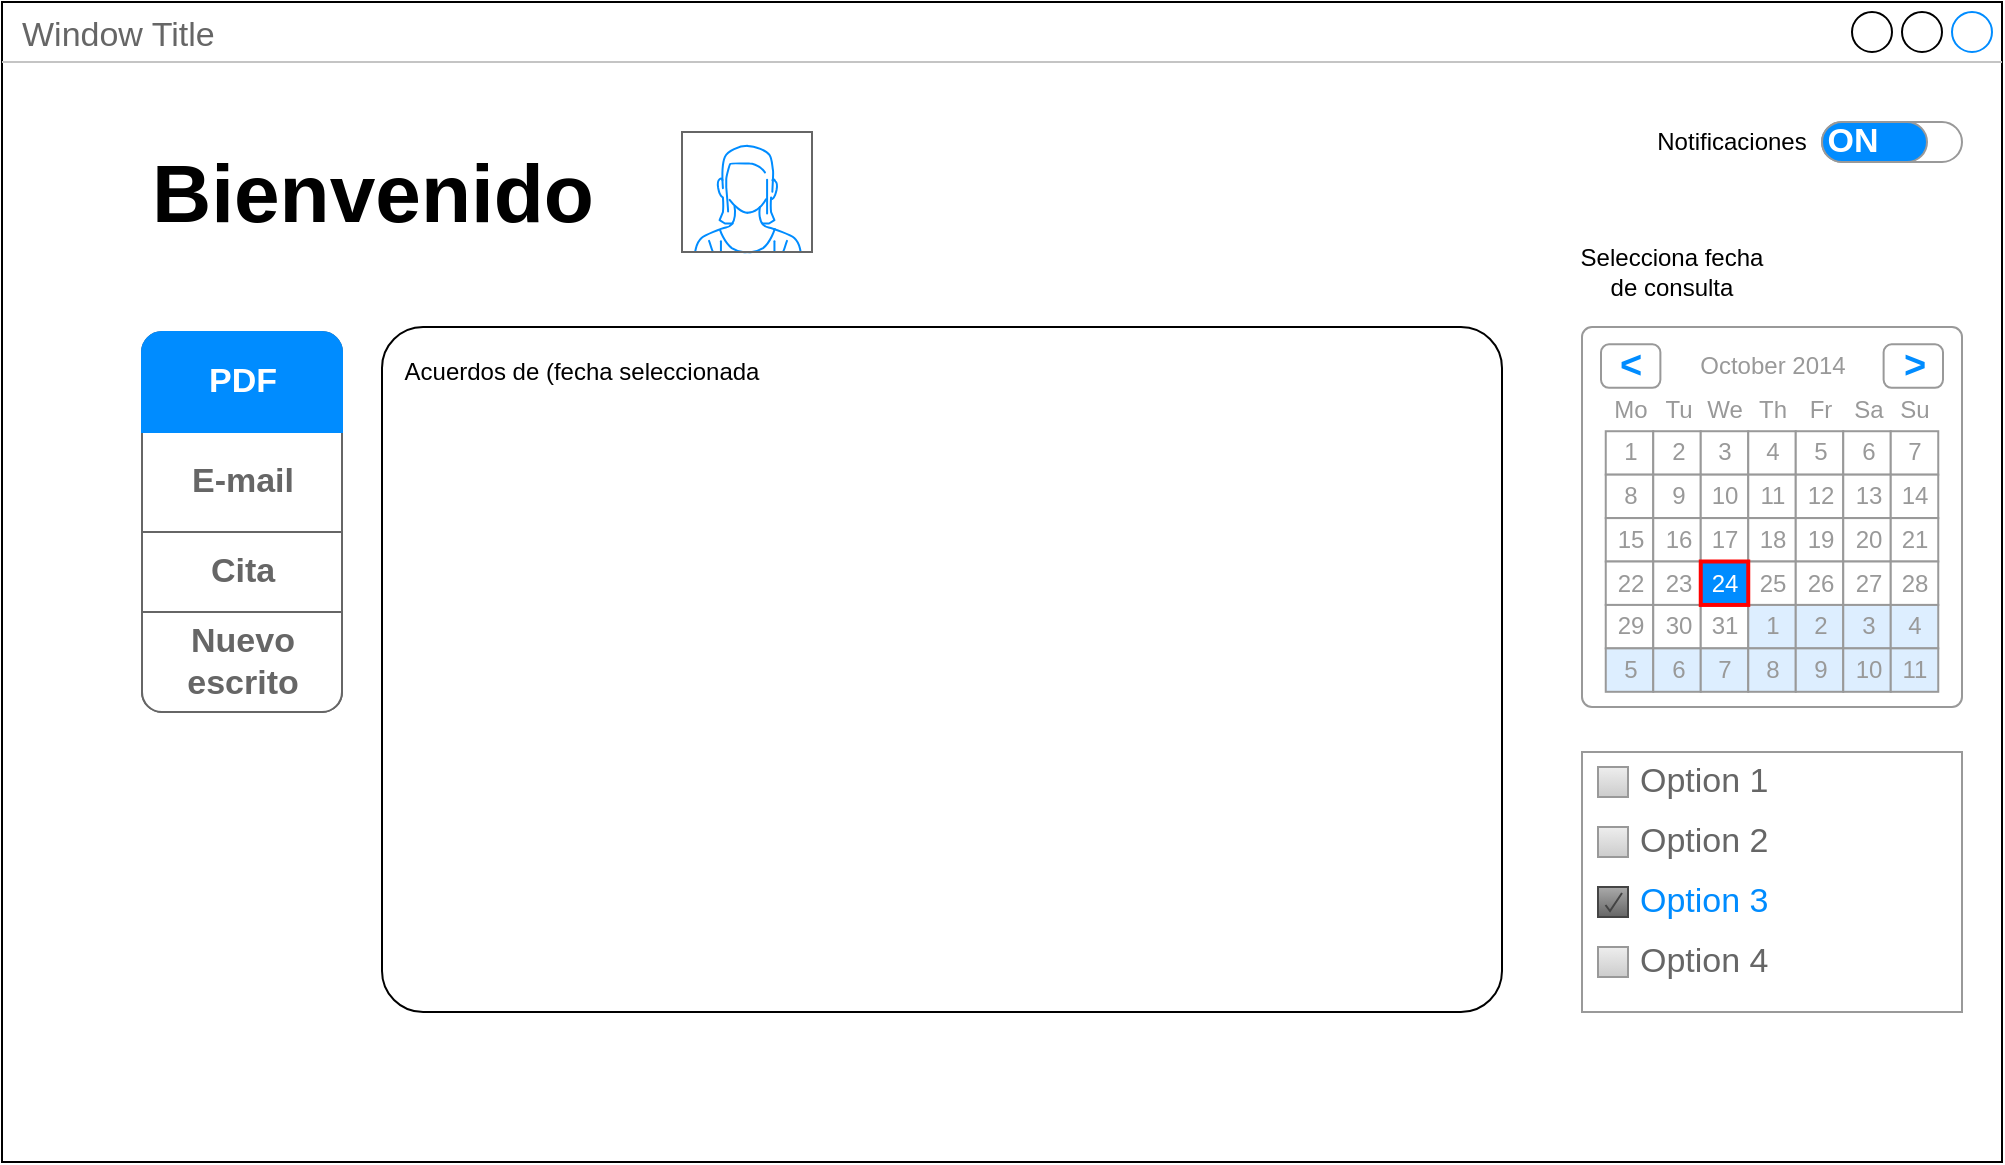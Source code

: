 <mxfile version="13.8.0" type="github">
  <diagram id="AH1QhE3v8_XXU9KrtG7f" name="Page-1">
    <mxGraphModel dx="1240" dy="657" grid="1" gridSize="10" guides="1" tooltips="1" connect="1" arrows="1" fold="1" page="1" pageScale="1" pageWidth="1100" pageHeight="850" math="0" shadow="0">
      <root>
        <mxCell id="0" />
        <mxCell id="1" parent="0" />
        <mxCell id="RCawvDbSz0zlSpeI8dVK-5" value="Window Title" style="strokeWidth=1;shadow=0;dashed=0;align=center;html=1;shape=mxgraph.mockup.containers.window;align=left;verticalAlign=top;spacingLeft=8;strokeColor2=#008cff;strokeColor3=#c4c4c4;fontColor=#666666;mainText=;fontSize=17;labelBackgroundColor=none;rounded=0;" parent="1" vertex="1">
          <mxGeometry x="50" y="135" width="1000" height="580" as="geometry" />
        </mxCell>
        <mxCell id="fB3EkXw4Hmk956ne-_KZ-4" value="ON" style="strokeWidth=1;shadow=0;dashed=0;align=center;html=1;shape=mxgraph.mockup.buttons.onOffButton;gradientColor=none;strokeColor=#999999;buttonState=on;fillColor2=#008cff;fontColor=#ffffff;fontSize=17;mainText=;spacingRight=40;fontStyle=1;" parent="1" vertex="1">
          <mxGeometry x="960" y="195" width="70" height="20" as="geometry" />
        </mxCell>
        <mxCell id="fB3EkXw4Hmk956ne-_KZ-5" value="Notificaciones" style="text;html=1;strokeColor=none;fillColor=none;align=center;verticalAlign=middle;whiteSpace=wrap;rounded=0;" parent="1" vertex="1">
          <mxGeometry x="870" y="195" width="90" height="20" as="geometry" />
        </mxCell>
        <mxCell id="fB3EkXw4Hmk956ne-_KZ-6" value="&lt;p style=&quot;line-height: 70%&quot;&gt;&lt;/p&gt;&lt;h1 style=&quot;text-align: center ; font-size: 41px&quot;&gt;Bienvenido&lt;/h1&gt;&lt;p&gt;&lt;/p&gt;" style="text;html=1;strokeColor=none;fillColor=none;spacing=5;spacingTop=-20;whiteSpace=wrap;overflow=hidden;rounded=0;" parent="1" vertex="1">
          <mxGeometry x="120" y="190" width="280" height="70" as="geometry" />
        </mxCell>
        <mxCell id="fB3EkXw4Hmk956ne-_KZ-7" value="" style="strokeWidth=1;shadow=0;dashed=0;align=center;html=1;shape=mxgraph.mockup.forms.rrect;rSize=5;strokeColor=#999999;fillColor=#ffffff;" parent="1" vertex="1">
          <mxGeometry x="840" y="297.5" width="190" height="190" as="geometry" />
        </mxCell>
        <mxCell id="fB3EkXw4Hmk956ne-_KZ-8" value="October 2014" style="strokeWidth=1;shadow=0;dashed=0;align=center;html=1;shape=mxgraph.mockup.forms.anchor;fontColor=#999999;" parent="fB3EkXw4Hmk956ne-_KZ-7" vertex="1">
          <mxGeometry x="35.625" y="8.686" width="118.75" height="21.714" as="geometry" />
        </mxCell>
        <mxCell id="fB3EkXw4Hmk956ne-_KZ-9" value="&lt;" style="strokeWidth=1;shadow=0;dashed=0;align=center;html=1;shape=mxgraph.mockup.forms.rrect;rSize=4;strokeColor=#999999;fontColor=#008cff;fontSize=19;fontStyle=1;" parent="fB3EkXw4Hmk956ne-_KZ-7" vertex="1">
          <mxGeometry x="9.5" y="8.686" width="29.688" height="21.714" as="geometry" />
        </mxCell>
        <mxCell id="fB3EkXw4Hmk956ne-_KZ-10" value="&gt;" style="strokeWidth=1;shadow=0;dashed=0;align=center;html=1;shape=mxgraph.mockup.forms.rrect;rSize=4;strokeColor=#999999;fontColor=#008cff;fontSize=19;fontStyle=1;" parent="fB3EkXw4Hmk956ne-_KZ-7" vertex="1">
          <mxGeometry x="150.812" y="8.686" width="29.688" height="21.714" as="geometry" />
        </mxCell>
        <mxCell id="fB3EkXw4Hmk956ne-_KZ-11" value="Mo" style="strokeWidth=1;shadow=0;dashed=0;align=center;html=1;shape=mxgraph.mockup.forms.anchor;fontColor=#999999;" parent="fB3EkXw4Hmk956ne-_KZ-7" vertex="1">
          <mxGeometry x="11.875" y="30.4" width="23.75" height="21.714" as="geometry" />
        </mxCell>
        <mxCell id="fB3EkXw4Hmk956ne-_KZ-12" value="Tu" style="strokeWidth=1;shadow=0;dashed=0;align=center;html=1;shape=mxgraph.mockup.forms.anchor;fontColor=#999999;" parent="fB3EkXw4Hmk956ne-_KZ-7" vertex="1">
          <mxGeometry x="35.625" y="30.4" width="23.75" height="21.714" as="geometry" />
        </mxCell>
        <mxCell id="fB3EkXw4Hmk956ne-_KZ-13" value="We" style="strokeWidth=1;shadow=0;dashed=0;align=center;html=1;shape=mxgraph.mockup.forms.anchor;fontColor=#999999;" parent="fB3EkXw4Hmk956ne-_KZ-7" vertex="1">
          <mxGeometry x="59.375" y="30.4" width="23.75" height="21.714" as="geometry" />
        </mxCell>
        <mxCell id="fB3EkXw4Hmk956ne-_KZ-14" value="Th" style="strokeWidth=1;shadow=0;dashed=0;align=center;html=1;shape=mxgraph.mockup.forms.anchor;fontColor=#999999;" parent="fB3EkXw4Hmk956ne-_KZ-7" vertex="1">
          <mxGeometry x="83.125" y="30.4" width="23.75" height="21.714" as="geometry" />
        </mxCell>
        <mxCell id="fB3EkXw4Hmk956ne-_KZ-15" value="Fr" style="strokeWidth=1;shadow=0;dashed=0;align=center;html=1;shape=mxgraph.mockup.forms.anchor;fontColor=#999999;" parent="fB3EkXw4Hmk956ne-_KZ-7" vertex="1">
          <mxGeometry x="106.875" y="30.4" width="23.75" height="21.714" as="geometry" />
        </mxCell>
        <mxCell id="fB3EkXw4Hmk956ne-_KZ-16" value="Sa" style="strokeWidth=1;shadow=0;dashed=0;align=center;html=1;shape=mxgraph.mockup.forms.anchor;fontColor=#999999;" parent="fB3EkXw4Hmk956ne-_KZ-7" vertex="1">
          <mxGeometry x="130.625" y="30.4" width="23.75" height="21.714" as="geometry" />
        </mxCell>
        <mxCell id="fB3EkXw4Hmk956ne-_KZ-17" value="Su" style="strokeWidth=1;shadow=0;dashed=0;align=center;html=1;shape=mxgraph.mockup.forms.anchor;fontColor=#999999;" parent="fB3EkXw4Hmk956ne-_KZ-7" vertex="1">
          <mxGeometry x="154.375" y="30.4" width="23.75" height="21.714" as="geometry" />
        </mxCell>
        <mxCell id="fB3EkXw4Hmk956ne-_KZ-18" value="1" style="strokeWidth=1;shadow=0;dashed=0;align=center;html=1;shape=mxgraph.mockup.forms.rrect;rSize=0;strokeColor=#999999;fontColor=#999999;" parent="fB3EkXw4Hmk956ne-_KZ-7" vertex="1">
          <mxGeometry x="11.875" y="52.114" width="23.75" height="21.714" as="geometry" />
        </mxCell>
        <mxCell id="fB3EkXw4Hmk956ne-_KZ-19" value="2" style="strokeWidth=1;shadow=0;dashed=0;align=center;html=1;shape=mxgraph.mockup.forms.rrect;rSize=0;strokeColor=#999999;fontColor=#999999;" parent="fB3EkXw4Hmk956ne-_KZ-7" vertex="1">
          <mxGeometry x="35.625" y="52.114" width="23.75" height="21.714" as="geometry" />
        </mxCell>
        <mxCell id="fB3EkXw4Hmk956ne-_KZ-20" value="3" style="strokeWidth=1;shadow=0;dashed=0;align=center;html=1;shape=mxgraph.mockup.forms.rrect;rSize=0;strokeColor=#999999;fontColor=#999999;" parent="fB3EkXw4Hmk956ne-_KZ-7" vertex="1">
          <mxGeometry x="59.375" y="52.114" width="23.75" height="21.714" as="geometry" />
        </mxCell>
        <mxCell id="fB3EkXw4Hmk956ne-_KZ-21" value="4" style="strokeWidth=1;shadow=0;dashed=0;align=center;html=1;shape=mxgraph.mockup.forms.rrect;rSize=0;strokeColor=#999999;fontColor=#999999;" parent="fB3EkXw4Hmk956ne-_KZ-7" vertex="1">
          <mxGeometry x="83.125" y="52.114" width="23.75" height="21.714" as="geometry" />
        </mxCell>
        <mxCell id="fB3EkXw4Hmk956ne-_KZ-22" value="5" style="strokeWidth=1;shadow=0;dashed=0;align=center;html=1;shape=mxgraph.mockup.forms.rrect;rSize=0;strokeColor=#999999;fontColor=#999999;" parent="fB3EkXw4Hmk956ne-_KZ-7" vertex="1">
          <mxGeometry x="106.875" y="52.114" width="23.75" height="21.714" as="geometry" />
        </mxCell>
        <mxCell id="fB3EkXw4Hmk956ne-_KZ-23" value="6" style="strokeWidth=1;shadow=0;dashed=0;align=center;html=1;shape=mxgraph.mockup.forms.rrect;rSize=0;strokeColor=#999999;fontColor=#999999;" parent="fB3EkXw4Hmk956ne-_KZ-7" vertex="1">
          <mxGeometry x="130.625" y="52.114" width="23.75" height="21.714" as="geometry" />
        </mxCell>
        <mxCell id="fB3EkXw4Hmk956ne-_KZ-24" value="7" style="strokeWidth=1;shadow=0;dashed=0;align=center;html=1;shape=mxgraph.mockup.forms.rrect;rSize=0;strokeColor=#999999;fontColor=#999999;" parent="fB3EkXw4Hmk956ne-_KZ-7" vertex="1">
          <mxGeometry x="154.375" y="52.114" width="23.75" height="21.714" as="geometry" />
        </mxCell>
        <mxCell id="fB3EkXw4Hmk956ne-_KZ-25" value="8" style="strokeWidth=1;shadow=0;dashed=0;align=center;html=1;shape=mxgraph.mockup.forms.rrect;rSize=0;strokeColor=#999999;fontColor=#999999;" parent="fB3EkXw4Hmk956ne-_KZ-7" vertex="1">
          <mxGeometry x="11.875" y="73.829" width="23.75" height="21.714" as="geometry" />
        </mxCell>
        <mxCell id="fB3EkXw4Hmk956ne-_KZ-26" value="9" style="strokeWidth=1;shadow=0;dashed=0;align=center;html=1;shape=mxgraph.mockup.forms.rrect;rSize=0;strokeColor=#999999;fontColor=#999999;" parent="fB3EkXw4Hmk956ne-_KZ-7" vertex="1">
          <mxGeometry x="35.625" y="73.829" width="23.75" height="21.714" as="geometry" />
        </mxCell>
        <mxCell id="fB3EkXw4Hmk956ne-_KZ-27" value="10" style="strokeWidth=1;shadow=0;dashed=0;align=center;html=1;shape=mxgraph.mockup.forms.rrect;rSize=0;strokeColor=#999999;fontColor=#999999;" parent="fB3EkXw4Hmk956ne-_KZ-7" vertex="1">
          <mxGeometry x="59.375" y="73.829" width="23.75" height="21.714" as="geometry" />
        </mxCell>
        <mxCell id="fB3EkXw4Hmk956ne-_KZ-28" value="11" style="strokeWidth=1;shadow=0;dashed=0;align=center;html=1;shape=mxgraph.mockup.forms.rrect;rSize=0;strokeColor=#999999;fontColor=#999999;" parent="fB3EkXw4Hmk956ne-_KZ-7" vertex="1">
          <mxGeometry x="83.125" y="73.829" width="23.75" height="21.714" as="geometry" />
        </mxCell>
        <mxCell id="fB3EkXw4Hmk956ne-_KZ-29" value="12" style="strokeWidth=1;shadow=0;dashed=0;align=center;html=1;shape=mxgraph.mockup.forms.rrect;rSize=0;strokeColor=#999999;fontColor=#999999;" parent="fB3EkXw4Hmk956ne-_KZ-7" vertex="1">
          <mxGeometry x="106.875" y="73.829" width="23.75" height="21.714" as="geometry" />
        </mxCell>
        <mxCell id="fB3EkXw4Hmk956ne-_KZ-30" value="13" style="strokeWidth=1;shadow=0;dashed=0;align=center;html=1;shape=mxgraph.mockup.forms.rrect;rSize=0;strokeColor=#999999;fontColor=#999999;" parent="fB3EkXw4Hmk956ne-_KZ-7" vertex="1">
          <mxGeometry x="130.625" y="73.829" width="23.75" height="21.714" as="geometry" />
        </mxCell>
        <mxCell id="fB3EkXw4Hmk956ne-_KZ-31" value="14" style="strokeWidth=1;shadow=0;dashed=0;align=center;html=1;shape=mxgraph.mockup.forms.rrect;rSize=0;strokeColor=#999999;fontColor=#999999;" parent="fB3EkXw4Hmk956ne-_KZ-7" vertex="1">
          <mxGeometry x="154.375" y="73.829" width="23.75" height="21.714" as="geometry" />
        </mxCell>
        <mxCell id="fB3EkXw4Hmk956ne-_KZ-32" value="15" style="strokeWidth=1;shadow=0;dashed=0;align=center;html=1;shape=mxgraph.mockup.forms.rrect;rSize=0;strokeColor=#999999;fontColor=#999999;" parent="fB3EkXw4Hmk956ne-_KZ-7" vertex="1">
          <mxGeometry x="11.875" y="95.543" width="23.75" height="21.714" as="geometry" />
        </mxCell>
        <mxCell id="fB3EkXw4Hmk956ne-_KZ-33" value="16" style="strokeWidth=1;shadow=0;dashed=0;align=center;html=1;shape=mxgraph.mockup.forms.rrect;rSize=0;strokeColor=#999999;fontColor=#999999;" parent="fB3EkXw4Hmk956ne-_KZ-7" vertex="1">
          <mxGeometry x="35.625" y="95.543" width="23.75" height="21.714" as="geometry" />
        </mxCell>
        <mxCell id="fB3EkXw4Hmk956ne-_KZ-34" value="17" style="strokeWidth=1;shadow=0;dashed=0;align=center;html=1;shape=mxgraph.mockup.forms.rrect;rSize=0;strokeColor=#999999;fontColor=#999999;" parent="fB3EkXw4Hmk956ne-_KZ-7" vertex="1">
          <mxGeometry x="59.375" y="95.543" width="23.75" height="21.714" as="geometry" />
        </mxCell>
        <mxCell id="fB3EkXw4Hmk956ne-_KZ-35" value="18" style="strokeWidth=1;shadow=0;dashed=0;align=center;html=1;shape=mxgraph.mockup.forms.rrect;rSize=0;strokeColor=#999999;fontColor=#999999;" parent="fB3EkXw4Hmk956ne-_KZ-7" vertex="1">
          <mxGeometry x="83.125" y="95.543" width="23.75" height="21.714" as="geometry" />
        </mxCell>
        <mxCell id="fB3EkXw4Hmk956ne-_KZ-36" value="19" style="strokeWidth=1;shadow=0;dashed=0;align=center;html=1;shape=mxgraph.mockup.forms.rrect;rSize=0;strokeColor=#999999;fontColor=#999999;" parent="fB3EkXw4Hmk956ne-_KZ-7" vertex="1">
          <mxGeometry x="106.875" y="95.543" width="23.75" height="21.714" as="geometry" />
        </mxCell>
        <mxCell id="fB3EkXw4Hmk956ne-_KZ-37" value="20" style="strokeWidth=1;shadow=0;dashed=0;align=center;html=1;shape=mxgraph.mockup.forms.rrect;rSize=0;strokeColor=#999999;fontColor=#999999;" parent="fB3EkXw4Hmk956ne-_KZ-7" vertex="1">
          <mxGeometry x="130.625" y="95.543" width="23.75" height="21.714" as="geometry" />
        </mxCell>
        <mxCell id="fB3EkXw4Hmk956ne-_KZ-38" value="21" style="strokeWidth=1;shadow=0;dashed=0;align=center;html=1;shape=mxgraph.mockup.forms.rrect;rSize=0;strokeColor=#999999;fontColor=#999999;" parent="fB3EkXw4Hmk956ne-_KZ-7" vertex="1">
          <mxGeometry x="154.375" y="95.543" width="23.75" height="21.714" as="geometry" />
        </mxCell>
        <mxCell id="fB3EkXw4Hmk956ne-_KZ-39" value="22" style="strokeWidth=1;shadow=0;dashed=0;align=center;html=1;shape=mxgraph.mockup.forms.rrect;rSize=0;strokeColor=#999999;fontColor=#999999;" parent="fB3EkXw4Hmk956ne-_KZ-7" vertex="1">
          <mxGeometry x="11.875" y="117.257" width="23.75" height="21.714" as="geometry" />
        </mxCell>
        <mxCell id="fB3EkXw4Hmk956ne-_KZ-40" value="23" style="strokeWidth=1;shadow=0;dashed=0;align=center;html=1;shape=mxgraph.mockup.forms.rrect;rSize=0;strokeColor=#999999;fontColor=#999999;" parent="fB3EkXw4Hmk956ne-_KZ-7" vertex="1">
          <mxGeometry x="35.625" y="117.257" width="23.75" height="21.714" as="geometry" />
        </mxCell>
        <mxCell id="fB3EkXw4Hmk956ne-_KZ-41" value="25" style="strokeWidth=1;shadow=0;dashed=0;align=center;html=1;shape=mxgraph.mockup.forms.rrect;rSize=0;strokeColor=#999999;fontColor=#999999;" parent="fB3EkXw4Hmk956ne-_KZ-7" vertex="1">
          <mxGeometry x="83.125" y="117.257" width="23.75" height="21.714" as="geometry" />
        </mxCell>
        <mxCell id="fB3EkXw4Hmk956ne-_KZ-42" value="26" style="strokeWidth=1;shadow=0;dashed=0;align=center;html=1;shape=mxgraph.mockup.forms.rrect;rSize=0;strokeColor=#999999;fontColor=#999999;" parent="fB3EkXw4Hmk956ne-_KZ-7" vertex="1">
          <mxGeometry x="106.875" y="117.257" width="23.75" height="21.714" as="geometry" />
        </mxCell>
        <mxCell id="fB3EkXw4Hmk956ne-_KZ-43" value="27" style="strokeWidth=1;shadow=0;dashed=0;align=center;html=1;shape=mxgraph.mockup.forms.rrect;rSize=0;strokeColor=#999999;fontColor=#999999;" parent="fB3EkXw4Hmk956ne-_KZ-7" vertex="1">
          <mxGeometry x="130.625" y="117.257" width="23.75" height="21.714" as="geometry" />
        </mxCell>
        <mxCell id="fB3EkXw4Hmk956ne-_KZ-44" value="28" style="strokeWidth=1;shadow=0;dashed=0;align=center;html=1;shape=mxgraph.mockup.forms.rrect;rSize=0;strokeColor=#999999;fontColor=#999999;" parent="fB3EkXw4Hmk956ne-_KZ-7" vertex="1">
          <mxGeometry x="154.375" y="117.257" width="23.75" height="21.714" as="geometry" />
        </mxCell>
        <mxCell id="fB3EkXw4Hmk956ne-_KZ-45" value="29" style="strokeWidth=1;shadow=0;dashed=0;align=center;html=1;shape=mxgraph.mockup.forms.rrect;rSize=0;strokeColor=#999999;fontColor=#999999;" parent="fB3EkXw4Hmk956ne-_KZ-7" vertex="1">
          <mxGeometry x="11.875" y="138.971" width="23.75" height="21.714" as="geometry" />
        </mxCell>
        <mxCell id="fB3EkXw4Hmk956ne-_KZ-46" value="30" style="strokeWidth=1;shadow=0;dashed=0;align=center;html=1;shape=mxgraph.mockup.forms.rrect;rSize=0;strokeColor=#999999;fontColor=#999999;" parent="fB3EkXw4Hmk956ne-_KZ-7" vertex="1">
          <mxGeometry x="35.625" y="138.971" width="23.75" height="21.714" as="geometry" />
        </mxCell>
        <mxCell id="fB3EkXw4Hmk956ne-_KZ-47" value="31" style="strokeWidth=1;shadow=0;dashed=0;align=center;html=1;shape=mxgraph.mockup.forms.rrect;rSize=0;strokeColor=#999999;fontColor=#999999;" parent="fB3EkXw4Hmk956ne-_KZ-7" vertex="1">
          <mxGeometry x="59.375" y="138.971" width="23.75" height="21.714" as="geometry" />
        </mxCell>
        <mxCell id="fB3EkXw4Hmk956ne-_KZ-48" value="1" style="strokeWidth=1;shadow=0;dashed=0;align=center;html=1;shape=mxgraph.mockup.forms.rrect;rSize=0;strokeColor=#999999;fontColor=#999999;fillColor=#ddeeff;" parent="fB3EkXw4Hmk956ne-_KZ-7" vertex="1">
          <mxGeometry x="83.125" y="138.971" width="23.75" height="21.714" as="geometry" />
        </mxCell>
        <mxCell id="fB3EkXw4Hmk956ne-_KZ-49" value="2" style="strokeWidth=1;shadow=0;dashed=0;align=center;html=1;shape=mxgraph.mockup.forms.rrect;rSize=0;strokeColor=#999999;fontColor=#999999;fillColor=#ddeeff;" parent="fB3EkXw4Hmk956ne-_KZ-7" vertex="1">
          <mxGeometry x="106.875" y="138.971" width="23.75" height="21.714" as="geometry" />
        </mxCell>
        <mxCell id="fB3EkXw4Hmk956ne-_KZ-50" value="3" style="strokeWidth=1;shadow=0;dashed=0;align=center;html=1;shape=mxgraph.mockup.forms.rrect;rSize=0;strokeColor=#999999;fontColor=#999999;fillColor=#ddeeff;" parent="fB3EkXw4Hmk956ne-_KZ-7" vertex="1">
          <mxGeometry x="130.625" y="138.971" width="23.75" height="21.714" as="geometry" />
        </mxCell>
        <mxCell id="fB3EkXw4Hmk956ne-_KZ-51" value="4" style="strokeWidth=1;shadow=0;dashed=0;align=center;html=1;shape=mxgraph.mockup.forms.rrect;rSize=0;strokeColor=#999999;fontColor=#999999;fillColor=#ddeeff;" parent="fB3EkXw4Hmk956ne-_KZ-7" vertex="1">
          <mxGeometry x="154.375" y="138.971" width="23.75" height="21.714" as="geometry" />
        </mxCell>
        <mxCell id="fB3EkXw4Hmk956ne-_KZ-52" value="5" style="strokeWidth=1;shadow=0;dashed=0;align=center;html=1;shape=mxgraph.mockup.forms.rrect;rSize=0;strokeColor=#999999;fontColor=#999999;fillColor=#ddeeff;" parent="fB3EkXw4Hmk956ne-_KZ-7" vertex="1">
          <mxGeometry x="11.875" y="160.686" width="23.75" height="21.714" as="geometry" />
        </mxCell>
        <mxCell id="fB3EkXw4Hmk956ne-_KZ-53" value="6" style="strokeWidth=1;shadow=0;dashed=0;align=center;html=1;shape=mxgraph.mockup.forms.rrect;rSize=0;strokeColor=#999999;fontColor=#999999;fillColor=#ddeeff;" parent="fB3EkXw4Hmk956ne-_KZ-7" vertex="1">
          <mxGeometry x="35.625" y="160.686" width="23.75" height="21.714" as="geometry" />
        </mxCell>
        <mxCell id="fB3EkXw4Hmk956ne-_KZ-54" value="7" style="strokeWidth=1;shadow=0;dashed=0;align=center;html=1;shape=mxgraph.mockup.forms.rrect;rSize=0;strokeColor=#999999;fontColor=#999999;fillColor=#ddeeff;" parent="fB3EkXw4Hmk956ne-_KZ-7" vertex="1">
          <mxGeometry x="59.375" y="160.686" width="23.75" height="21.714" as="geometry" />
        </mxCell>
        <mxCell id="fB3EkXw4Hmk956ne-_KZ-55" value="8" style="strokeWidth=1;shadow=0;dashed=0;align=center;html=1;shape=mxgraph.mockup.forms.rrect;rSize=0;strokeColor=#999999;fontColor=#999999;fillColor=#ddeeff;" parent="fB3EkXw4Hmk956ne-_KZ-7" vertex="1">
          <mxGeometry x="83.125" y="160.686" width="23.75" height="21.714" as="geometry" />
        </mxCell>
        <mxCell id="fB3EkXw4Hmk956ne-_KZ-56" value="9" style="strokeWidth=1;shadow=0;dashed=0;align=center;html=1;shape=mxgraph.mockup.forms.rrect;rSize=0;strokeColor=#999999;fontColor=#999999;fillColor=#ddeeff;" parent="fB3EkXw4Hmk956ne-_KZ-7" vertex="1">
          <mxGeometry x="106.875" y="160.686" width="23.75" height="21.714" as="geometry" />
        </mxCell>
        <mxCell id="fB3EkXw4Hmk956ne-_KZ-57" value="10" style="strokeWidth=1;shadow=0;dashed=0;align=center;html=1;shape=mxgraph.mockup.forms.rrect;rSize=0;strokeColor=#999999;fontColor=#999999;fillColor=#ddeeff;" parent="fB3EkXw4Hmk956ne-_KZ-7" vertex="1">
          <mxGeometry x="130.625" y="160.686" width="23.75" height="21.714" as="geometry" />
        </mxCell>
        <mxCell id="fB3EkXw4Hmk956ne-_KZ-58" value="11" style="strokeWidth=1;shadow=0;dashed=0;align=center;html=1;shape=mxgraph.mockup.forms.rrect;rSize=0;strokeColor=#999999;fontColor=#999999;fillColor=#ddeeff;" parent="fB3EkXw4Hmk956ne-_KZ-7" vertex="1">
          <mxGeometry x="154.375" y="160.686" width="23.75" height="21.714" as="geometry" />
        </mxCell>
        <mxCell id="fB3EkXw4Hmk956ne-_KZ-59" value="24" style="strokeWidth=1;shadow=0;dashed=0;align=center;html=1;shape=mxgraph.mockup.forms.rrect;rSize=0;strokeColor=#ff0000;fontColor=#ffffff;strokeWidth=2;fillColor=#008cff;" parent="fB3EkXw4Hmk956ne-_KZ-7" vertex="1">
          <mxGeometry x="59.375" y="117.257" width="23.75" height="21.714" as="geometry" />
        </mxCell>
        <mxCell id="fB3EkXw4Hmk956ne-_KZ-60" value="Selecciona fecha de consulta" style="text;html=1;align=center;verticalAlign=middle;whiteSpace=wrap;rounded=0;labelBackgroundColor=none;" parent="1" vertex="1">
          <mxGeometry x="835" y="255" width="100" height="30" as="geometry" />
        </mxCell>
        <mxCell id="RCawvDbSz0zlSpeI8dVK-2" value="" style="rounded=1;whiteSpace=wrap;html=1;labelBackgroundColor=none;portConstraintRotation=0;noLabel=0;arcSize=6;" parent="1" vertex="1">
          <mxGeometry x="240" y="297.5" width="560" height="342.5" as="geometry" />
        </mxCell>
        <mxCell id="RCawvDbSz0zlSpeI8dVK-3" value="Acuerdos de (fecha seleccionada" style="text;html=1;strokeColor=none;fillColor=none;align=center;verticalAlign=middle;whiteSpace=wrap;rounded=0;labelBackgroundColor=none;" parent="1" vertex="1">
          <mxGeometry x="250" y="310" width="180" height="20" as="geometry" />
        </mxCell>
        <mxCell id="RCawvDbSz0zlSpeI8dVK-4" value="" style="verticalLabelPosition=bottom;shadow=0;dashed=0;align=center;html=1;verticalAlign=top;strokeWidth=1;shape=mxgraph.mockup.containers.userFemale;strokeColor=#666666;strokeColor2=#008cff;rounded=0;labelBackgroundColor=none;" parent="1" vertex="1">
          <mxGeometry x="390" y="200" width="65" height="60" as="geometry" />
        </mxCell>
        <mxCell id="RCawvDbSz0zlSpeI8dVK-11" value="" style="strokeWidth=1;shadow=0;dashed=0;align=center;html=1;shape=mxgraph.mockup.rrect;rSize=10;strokeColor=#666666;rounded=0;labelBackgroundColor=none;portConstraintRotation=0;" parent="1" vertex="1">
          <mxGeometry x="120" y="300" width="100" height="190" as="geometry" />
        </mxCell>
        <mxCell id="RCawvDbSz0zlSpeI8dVK-12" value="E-mail" style="strokeColor=inherit;fillColor=inherit;gradientColor=inherit;strokeWidth=1;shadow=0;dashed=0;align=center;html=1;shape=mxgraph.mockup.rrect;rSize=0;fontSize=17;fontColor=#666666;fontStyle=1;resizeWidth=1;" parent="RCawvDbSz0zlSpeI8dVK-11" vertex="1">
          <mxGeometry width="100" height="50" relative="1" as="geometry">
            <mxPoint y="50" as="offset" />
          </mxGeometry>
        </mxCell>
        <mxCell id="RCawvDbSz0zlSpeI8dVK-13" value="Cita" style="strokeColor=inherit;fillColor=inherit;gradientColor=inherit;strokeWidth=1;shadow=0;dashed=0;align=center;html=1;shape=mxgraph.mockup.rrect;rSize=0;fontSize=17;fontColor=#666666;fontStyle=1;resizeWidth=1;" parent="RCawvDbSz0zlSpeI8dVK-11" vertex="1">
          <mxGeometry width="100" height="40" relative="1" as="geometry">
            <mxPoint y="100" as="offset" />
          </mxGeometry>
        </mxCell>
        <mxCell id="RCawvDbSz0zlSpeI8dVK-14" value="Nuevo &lt;br&gt;escrito" style="strokeColor=inherit;fillColor=inherit;gradientColor=inherit;strokeWidth=1;shadow=0;dashed=0;align=center;html=1;shape=mxgraph.mockup.bottomButton;rSize=10;fontSize=17;fontColor=#666666;fontStyle=1;resizeWidth=1;" parent="RCawvDbSz0zlSpeI8dVK-11" vertex="1">
          <mxGeometry y="1" width="100" height="50" relative="1" as="geometry">
            <mxPoint y="-50" as="offset" />
          </mxGeometry>
        </mxCell>
        <mxCell id="RCawvDbSz0zlSpeI8dVK-15" value="PDF" style="strokeWidth=1;shadow=0;dashed=0;align=center;html=1;shape=mxgraph.mockup.topButton;rSize=10;fontSize=17;fontColor=#ffffff;fontStyle=1;fillColor=#008cff;strokeColor=#008cff;resizeWidth=1;" parent="RCawvDbSz0zlSpeI8dVK-11" vertex="1">
          <mxGeometry width="100" height="50" relative="1" as="geometry" />
        </mxCell>
        <mxCell id="IIYVA033xB9lmccVdmCG-1" value="" style="strokeWidth=1;shadow=0;dashed=0;align=center;html=1;shape=mxgraph.mockup.forms.rrect;rSize=0;strokeColor=#999999;fillColor=#ffffff;recursiveResize=0;" vertex="1" parent="1">
          <mxGeometry x="840" y="510" width="190" height="130" as="geometry" />
        </mxCell>
        <mxCell id="IIYVA033xB9lmccVdmCG-2" value="Option 1" style="strokeWidth=1;shadow=0;dashed=0;align=center;html=1;shape=mxgraph.mockup.forms.rrect;rSize=0;fillColor=#eeeeee;strokeColor=#999999;gradientColor=#cccccc;align=left;spacingLeft=4;fontSize=17;fontColor=#666666;labelPosition=right;" vertex="1" parent="IIYVA033xB9lmccVdmCG-1">
          <mxGeometry x="8" y="7.5" width="15" height="15" as="geometry" />
        </mxCell>
        <mxCell id="IIYVA033xB9lmccVdmCG-3" value="Option 2" style="strokeWidth=1;shadow=0;dashed=0;align=center;html=1;shape=mxgraph.mockup.forms.rrect;rSize=0;fillColor=#eeeeee;strokeColor=#999999;gradientColor=#cccccc;align=left;spacingLeft=4;fontSize=17;fontColor=#666666;labelPosition=right;" vertex="1" parent="IIYVA033xB9lmccVdmCG-1">
          <mxGeometry x="8" y="37.5" width="15" height="15" as="geometry" />
        </mxCell>
        <mxCell id="IIYVA033xB9lmccVdmCG-4" value="Option 3" style="strokeWidth=1;shadow=0;dashed=0;align=center;html=1;shape=mxgraph.mockup.forms.checkbox;rSize=0;resizable=0;fillColor=#aaaaaa;strokeColor=#444444;gradientColor=#666666;align=left;spacingLeft=4;fontSize=17;fontColor=#008cff;labelPosition=right;" vertex="1" parent="IIYVA033xB9lmccVdmCG-1">
          <mxGeometry x="8" y="67.5" width="15" height="15" as="geometry" />
        </mxCell>
        <mxCell id="IIYVA033xB9lmccVdmCG-5" value="Option 4" style="strokeWidth=1;shadow=0;dashed=0;align=center;html=1;shape=mxgraph.mockup.forms.rrect;rSize=0;fillColor=#eeeeee;strokeColor=#999999;gradientColor=#cccccc;align=left;spacingLeft=4;fontSize=17;fontColor=#666666;labelPosition=right;" vertex="1" parent="IIYVA033xB9lmccVdmCG-1">
          <mxGeometry x="8" y="97.5" width="15" height="15" as="geometry" />
        </mxCell>
      </root>
    </mxGraphModel>
  </diagram>
</mxfile>
